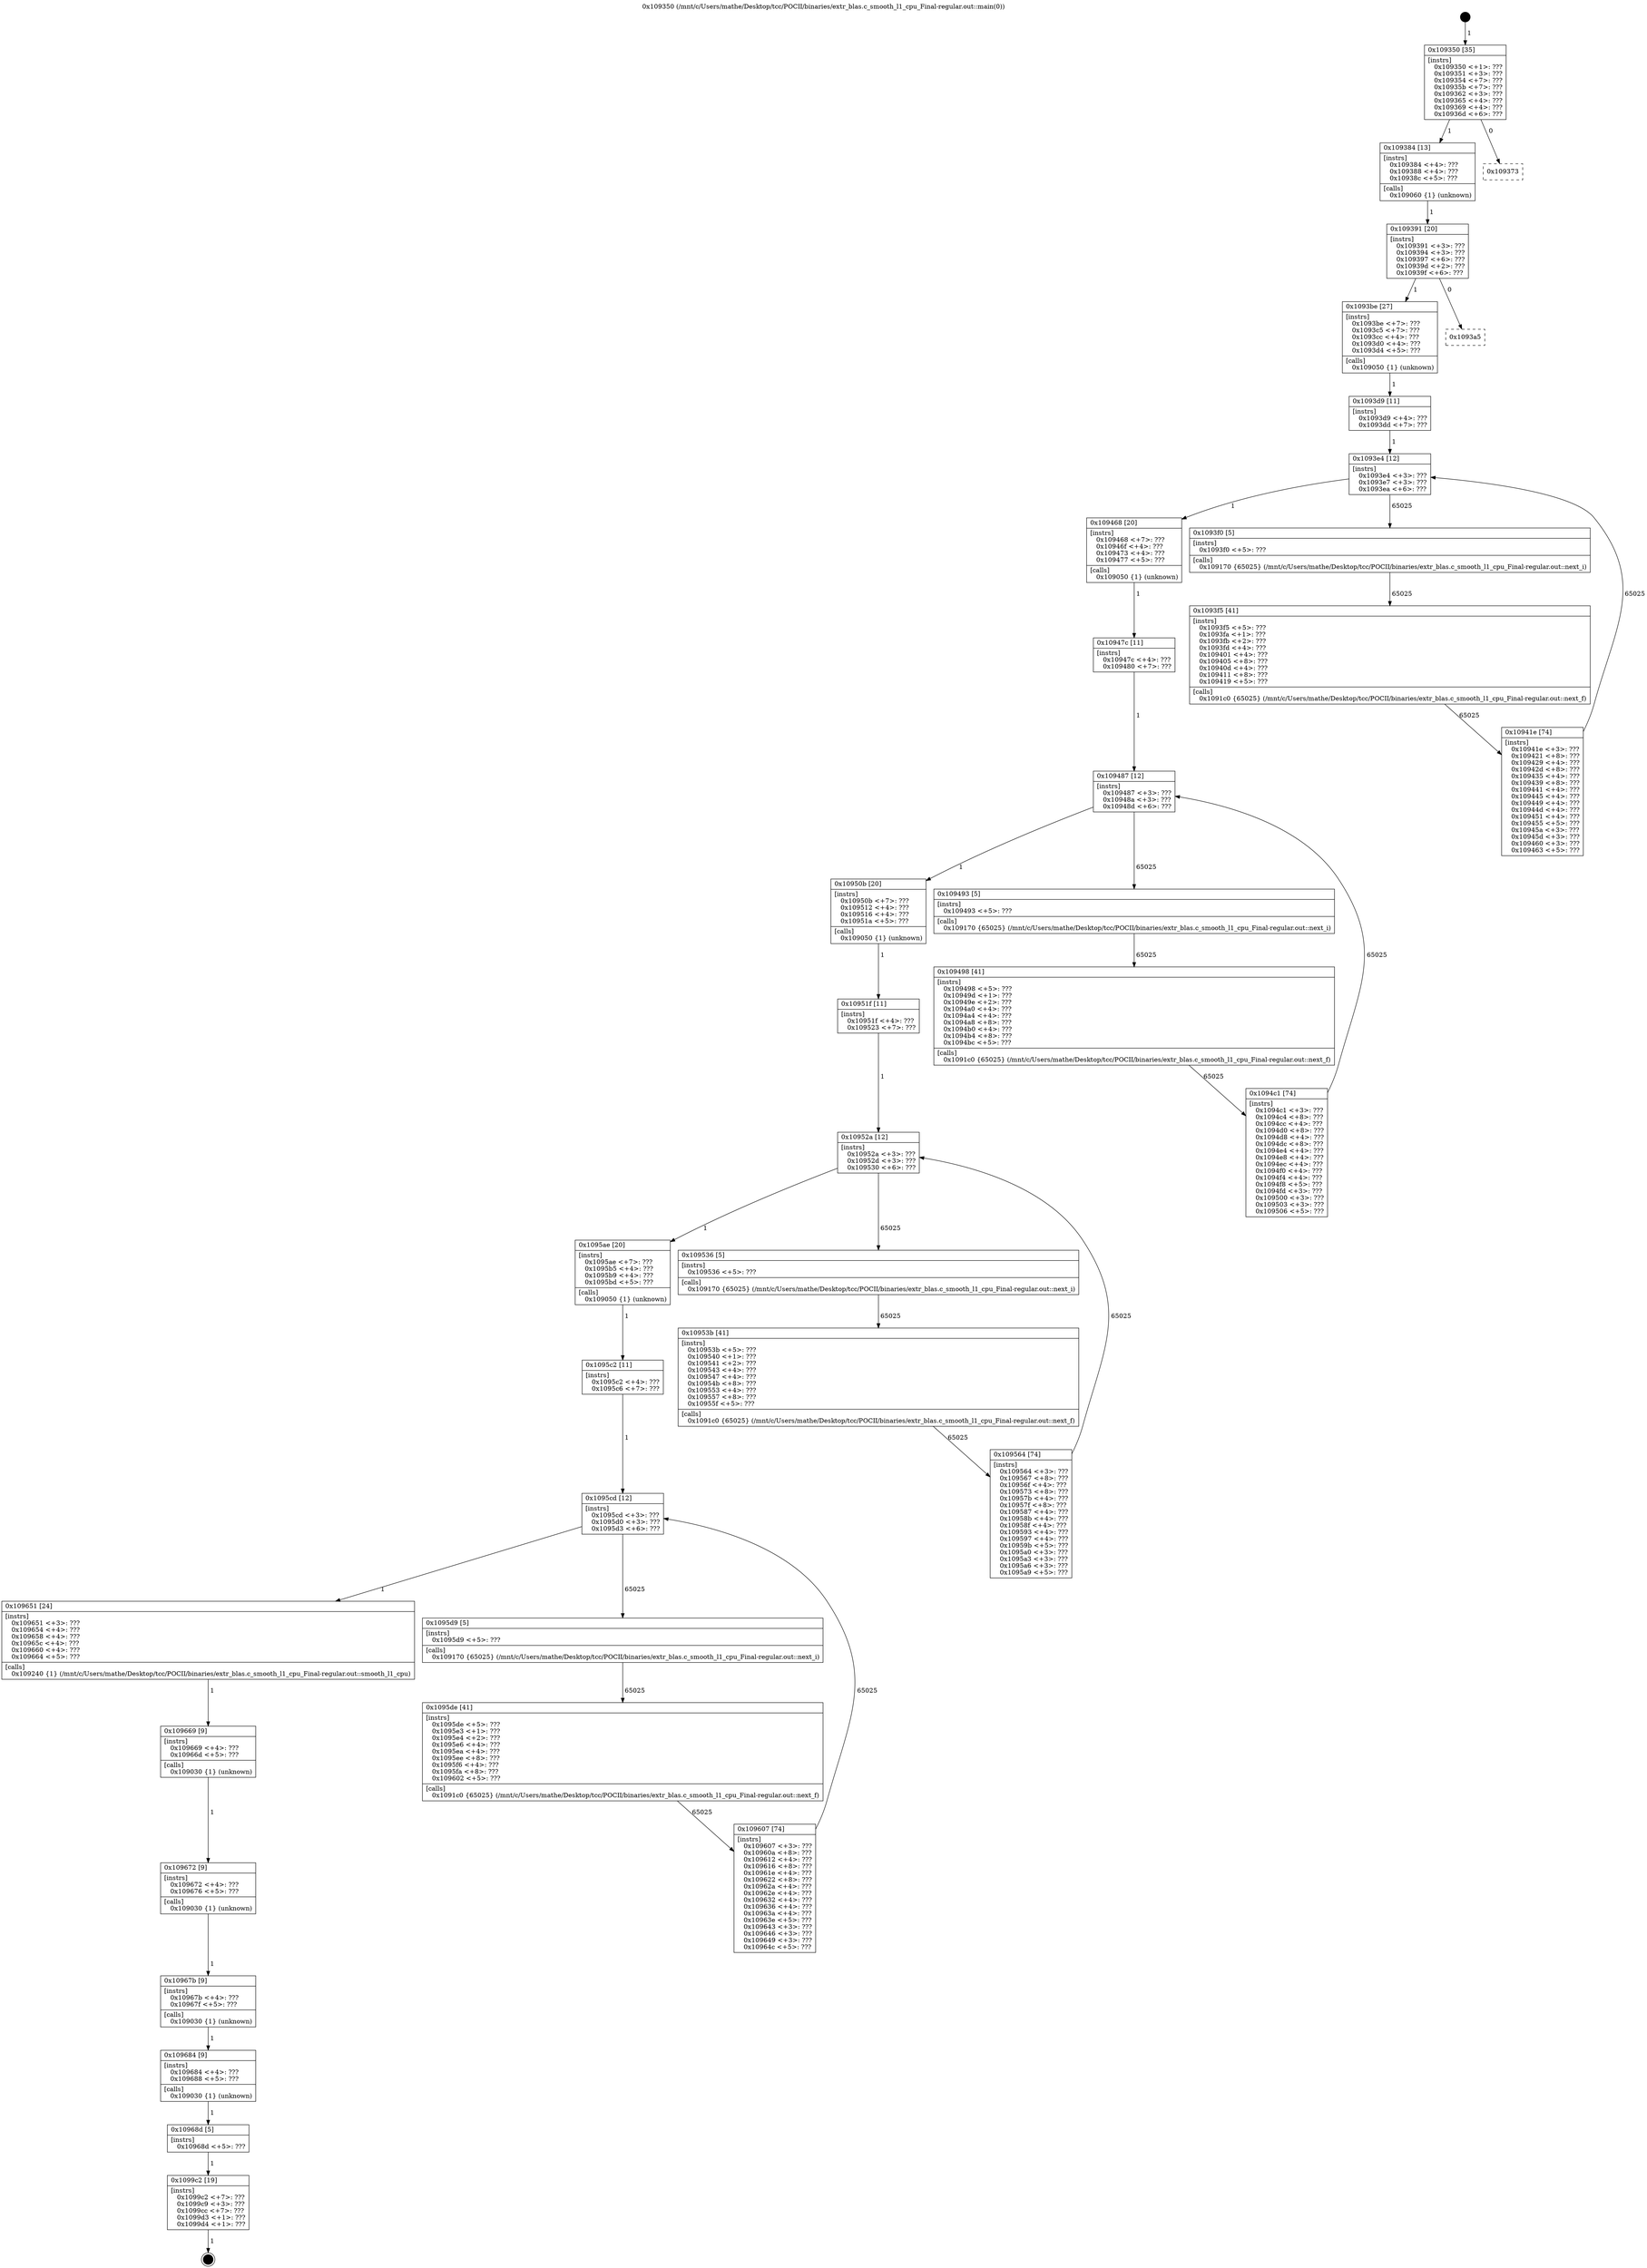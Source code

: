 digraph "0x109350" {
  label = "0x109350 (/mnt/c/Users/mathe/Desktop/tcc/POCII/binaries/extr_blas.c_smooth_l1_cpu_Final-regular.out::main(0))"
  labelloc = "t"
  node[shape=record]

  Entry [label="",width=0.3,height=0.3,shape=circle,fillcolor=black,style=filled]
  "0x109350" [label="{
     0x109350 [35]\l
     | [instrs]\l
     &nbsp;&nbsp;0x109350 \<+1\>: ???\l
     &nbsp;&nbsp;0x109351 \<+3\>: ???\l
     &nbsp;&nbsp;0x109354 \<+7\>: ???\l
     &nbsp;&nbsp;0x10935b \<+7\>: ???\l
     &nbsp;&nbsp;0x109362 \<+3\>: ???\l
     &nbsp;&nbsp;0x109365 \<+4\>: ???\l
     &nbsp;&nbsp;0x109369 \<+4\>: ???\l
     &nbsp;&nbsp;0x10936d \<+6\>: ???\l
  }"]
  "0x109384" [label="{
     0x109384 [13]\l
     | [instrs]\l
     &nbsp;&nbsp;0x109384 \<+4\>: ???\l
     &nbsp;&nbsp;0x109388 \<+4\>: ???\l
     &nbsp;&nbsp;0x10938c \<+5\>: ???\l
     | [calls]\l
     &nbsp;&nbsp;0x109060 \{1\} (unknown)\l
  }"]
  "0x109373" [label="{
     0x109373\l
  }", style=dashed]
  "0x109391" [label="{
     0x109391 [20]\l
     | [instrs]\l
     &nbsp;&nbsp;0x109391 \<+3\>: ???\l
     &nbsp;&nbsp;0x109394 \<+3\>: ???\l
     &nbsp;&nbsp;0x109397 \<+6\>: ???\l
     &nbsp;&nbsp;0x10939d \<+2\>: ???\l
     &nbsp;&nbsp;0x10939f \<+6\>: ???\l
  }"]
  "0x1093be" [label="{
     0x1093be [27]\l
     | [instrs]\l
     &nbsp;&nbsp;0x1093be \<+7\>: ???\l
     &nbsp;&nbsp;0x1093c5 \<+7\>: ???\l
     &nbsp;&nbsp;0x1093cc \<+4\>: ???\l
     &nbsp;&nbsp;0x1093d0 \<+4\>: ???\l
     &nbsp;&nbsp;0x1093d4 \<+5\>: ???\l
     | [calls]\l
     &nbsp;&nbsp;0x109050 \{1\} (unknown)\l
  }"]
  "0x1093a5" [label="{
     0x1093a5\l
  }", style=dashed]
  "0x1093e4" [label="{
     0x1093e4 [12]\l
     | [instrs]\l
     &nbsp;&nbsp;0x1093e4 \<+3\>: ???\l
     &nbsp;&nbsp;0x1093e7 \<+3\>: ???\l
     &nbsp;&nbsp;0x1093ea \<+6\>: ???\l
  }"]
  "0x109468" [label="{
     0x109468 [20]\l
     | [instrs]\l
     &nbsp;&nbsp;0x109468 \<+7\>: ???\l
     &nbsp;&nbsp;0x10946f \<+4\>: ???\l
     &nbsp;&nbsp;0x109473 \<+4\>: ???\l
     &nbsp;&nbsp;0x109477 \<+5\>: ???\l
     | [calls]\l
     &nbsp;&nbsp;0x109050 \{1\} (unknown)\l
  }"]
  "0x1093f0" [label="{
     0x1093f0 [5]\l
     | [instrs]\l
     &nbsp;&nbsp;0x1093f0 \<+5\>: ???\l
     | [calls]\l
     &nbsp;&nbsp;0x109170 \{65025\} (/mnt/c/Users/mathe/Desktop/tcc/POCII/binaries/extr_blas.c_smooth_l1_cpu_Final-regular.out::next_i)\l
  }"]
  "0x1093f5" [label="{
     0x1093f5 [41]\l
     | [instrs]\l
     &nbsp;&nbsp;0x1093f5 \<+5\>: ???\l
     &nbsp;&nbsp;0x1093fa \<+1\>: ???\l
     &nbsp;&nbsp;0x1093fb \<+2\>: ???\l
     &nbsp;&nbsp;0x1093fd \<+4\>: ???\l
     &nbsp;&nbsp;0x109401 \<+4\>: ???\l
     &nbsp;&nbsp;0x109405 \<+8\>: ???\l
     &nbsp;&nbsp;0x10940d \<+4\>: ???\l
     &nbsp;&nbsp;0x109411 \<+8\>: ???\l
     &nbsp;&nbsp;0x109419 \<+5\>: ???\l
     | [calls]\l
     &nbsp;&nbsp;0x1091c0 \{65025\} (/mnt/c/Users/mathe/Desktop/tcc/POCII/binaries/extr_blas.c_smooth_l1_cpu_Final-regular.out::next_f)\l
  }"]
  "0x10941e" [label="{
     0x10941e [74]\l
     | [instrs]\l
     &nbsp;&nbsp;0x10941e \<+3\>: ???\l
     &nbsp;&nbsp;0x109421 \<+8\>: ???\l
     &nbsp;&nbsp;0x109429 \<+4\>: ???\l
     &nbsp;&nbsp;0x10942d \<+8\>: ???\l
     &nbsp;&nbsp;0x109435 \<+4\>: ???\l
     &nbsp;&nbsp;0x109439 \<+8\>: ???\l
     &nbsp;&nbsp;0x109441 \<+4\>: ???\l
     &nbsp;&nbsp;0x109445 \<+4\>: ???\l
     &nbsp;&nbsp;0x109449 \<+4\>: ???\l
     &nbsp;&nbsp;0x10944d \<+4\>: ???\l
     &nbsp;&nbsp;0x109451 \<+4\>: ???\l
     &nbsp;&nbsp;0x109455 \<+5\>: ???\l
     &nbsp;&nbsp;0x10945a \<+3\>: ???\l
     &nbsp;&nbsp;0x10945d \<+3\>: ???\l
     &nbsp;&nbsp;0x109460 \<+3\>: ???\l
     &nbsp;&nbsp;0x109463 \<+5\>: ???\l
  }"]
  "0x1093d9" [label="{
     0x1093d9 [11]\l
     | [instrs]\l
     &nbsp;&nbsp;0x1093d9 \<+4\>: ???\l
     &nbsp;&nbsp;0x1093dd \<+7\>: ???\l
  }"]
  "0x109487" [label="{
     0x109487 [12]\l
     | [instrs]\l
     &nbsp;&nbsp;0x109487 \<+3\>: ???\l
     &nbsp;&nbsp;0x10948a \<+3\>: ???\l
     &nbsp;&nbsp;0x10948d \<+6\>: ???\l
  }"]
  "0x10950b" [label="{
     0x10950b [20]\l
     | [instrs]\l
     &nbsp;&nbsp;0x10950b \<+7\>: ???\l
     &nbsp;&nbsp;0x109512 \<+4\>: ???\l
     &nbsp;&nbsp;0x109516 \<+4\>: ???\l
     &nbsp;&nbsp;0x10951a \<+5\>: ???\l
     | [calls]\l
     &nbsp;&nbsp;0x109050 \{1\} (unknown)\l
  }"]
  "0x109493" [label="{
     0x109493 [5]\l
     | [instrs]\l
     &nbsp;&nbsp;0x109493 \<+5\>: ???\l
     | [calls]\l
     &nbsp;&nbsp;0x109170 \{65025\} (/mnt/c/Users/mathe/Desktop/tcc/POCII/binaries/extr_blas.c_smooth_l1_cpu_Final-regular.out::next_i)\l
  }"]
  "0x109498" [label="{
     0x109498 [41]\l
     | [instrs]\l
     &nbsp;&nbsp;0x109498 \<+5\>: ???\l
     &nbsp;&nbsp;0x10949d \<+1\>: ???\l
     &nbsp;&nbsp;0x10949e \<+2\>: ???\l
     &nbsp;&nbsp;0x1094a0 \<+4\>: ???\l
     &nbsp;&nbsp;0x1094a4 \<+4\>: ???\l
     &nbsp;&nbsp;0x1094a8 \<+8\>: ???\l
     &nbsp;&nbsp;0x1094b0 \<+4\>: ???\l
     &nbsp;&nbsp;0x1094b4 \<+8\>: ???\l
     &nbsp;&nbsp;0x1094bc \<+5\>: ???\l
     | [calls]\l
     &nbsp;&nbsp;0x1091c0 \{65025\} (/mnt/c/Users/mathe/Desktop/tcc/POCII/binaries/extr_blas.c_smooth_l1_cpu_Final-regular.out::next_f)\l
  }"]
  "0x1094c1" [label="{
     0x1094c1 [74]\l
     | [instrs]\l
     &nbsp;&nbsp;0x1094c1 \<+3\>: ???\l
     &nbsp;&nbsp;0x1094c4 \<+8\>: ???\l
     &nbsp;&nbsp;0x1094cc \<+4\>: ???\l
     &nbsp;&nbsp;0x1094d0 \<+8\>: ???\l
     &nbsp;&nbsp;0x1094d8 \<+4\>: ???\l
     &nbsp;&nbsp;0x1094dc \<+8\>: ???\l
     &nbsp;&nbsp;0x1094e4 \<+4\>: ???\l
     &nbsp;&nbsp;0x1094e8 \<+4\>: ???\l
     &nbsp;&nbsp;0x1094ec \<+4\>: ???\l
     &nbsp;&nbsp;0x1094f0 \<+4\>: ???\l
     &nbsp;&nbsp;0x1094f4 \<+4\>: ???\l
     &nbsp;&nbsp;0x1094f8 \<+5\>: ???\l
     &nbsp;&nbsp;0x1094fd \<+3\>: ???\l
     &nbsp;&nbsp;0x109500 \<+3\>: ???\l
     &nbsp;&nbsp;0x109503 \<+3\>: ???\l
     &nbsp;&nbsp;0x109506 \<+5\>: ???\l
  }"]
  "0x10947c" [label="{
     0x10947c [11]\l
     | [instrs]\l
     &nbsp;&nbsp;0x10947c \<+4\>: ???\l
     &nbsp;&nbsp;0x109480 \<+7\>: ???\l
  }"]
  "0x10952a" [label="{
     0x10952a [12]\l
     | [instrs]\l
     &nbsp;&nbsp;0x10952a \<+3\>: ???\l
     &nbsp;&nbsp;0x10952d \<+3\>: ???\l
     &nbsp;&nbsp;0x109530 \<+6\>: ???\l
  }"]
  "0x1095ae" [label="{
     0x1095ae [20]\l
     | [instrs]\l
     &nbsp;&nbsp;0x1095ae \<+7\>: ???\l
     &nbsp;&nbsp;0x1095b5 \<+4\>: ???\l
     &nbsp;&nbsp;0x1095b9 \<+4\>: ???\l
     &nbsp;&nbsp;0x1095bd \<+5\>: ???\l
     | [calls]\l
     &nbsp;&nbsp;0x109050 \{1\} (unknown)\l
  }"]
  "0x109536" [label="{
     0x109536 [5]\l
     | [instrs]\l
     &nbsp;&nbsp;0x109536 \<+5\>: ???\l
     | [calls]\l
     &nbsp;&nbsp;0x109170 \{65025\} (/mnt/c/Users/mathe/Desktop/tcc/POCII/binaries/extr_blas.c_smooth_l1_cpu_Final-regular.out::next_i)\l
  }"]
  "0x10953b" [label="{
     0x10953b [41]\l
     | [instrs]\l
     &nbsp;&nbsp;0x10953b \<+5\>: ???\l
     &nbsp;&nbsp;0x109540 \<+1\>: ???\l
     &nbsp;&nbsp;0x109541 \<+2\>: ???\l
     &nbsp;&nbsp;0x109543 \<+4\>: ???\l
     &nbsp;&nbsp;0x109547 \<+4\>: ???\l
     &nbsp;&nbsp;0x10954b \<+8\>: ???\l
     &nbsp;&nbsp;0x109553 \<+4\>: ???\l
     &nbsp;&nbsp;0x109557 \<+8\>: ???\l
     &nbsp;&nbsp;0x10955f \<+5\>: ???\l
     | [calls]\l
     &nbsp;&nbsp;0x1091c0 \{65025\} (/mnt/c/Users/mathe/Desktop/tcc/POCII/binaries/extr_blas.c_smooth_l1_cpu_Final-regular.out::next_f)\l
  }"]
  "0x109564" [label="{
     0x109564 [74]\l
     | [instrs]\l
     &nbsp;&nbsp;0x109564 \<+3\>: ???\l
     &nbsp;&nbsp;0x109567 \<+8\>: ???\l
     &nbsp;&nbsp;0x10956f \<+4\>: ???\l
     &nbsp;&nbsp;0x109573 \<+8\>: ???\l
     &nbsp;&nbsp;0x10957b \<+4\>: ???\l
     &nbsp;&nbsp;0x10957f \<+8\>: ???\l
     &nbsp;&nbsp;0x109587 \<+4\>: ???\l
     &nbsp;&nbsp;0x10958b \<+4\>: ???\l
     &nbsp;&nbsp;0x10958f \<+4\>: ???\l
     &nbsp;&nbsp;0x109593 \<+4\>: ???\l
     &nbsp;&nbsp;0x109597 \<+4\>: ???\l
     &nbsp;&nbsp;0x10959b \<+5\>: ???\l
     &nbsp;&nbsp;0x1095a0 \<+3\>: ???\l
     &nbsp;&nbsp;0x1095a3 \<+3\>: ???\l
     &nbsp;&nbsp;0x1095a6 \<+3\>: ???\l
     &nbsp;&nbsp;0x1095a9 \<+5\>: ???\l
  }"]
  "0x10951f" [label="{
     0x10951f [11]\l
     | [instrs]\l
     &nbsp;&nbsp;0x10951f \<+4\>: ???\l
     &nbsp;&nbsp;0x109523 \<+7\>: ???\l
  }"]
  "0x1095cd" [label="{
     0x1095cd [12]\l
     | [instrs]\l
     &nbsp;&nbsp;0x1095cd \<+3\>: ???\l
     &nbsp;&nbsp;0x1095d0 \<+3\>: ???\l
     &nbsp;&nbsp;0x1095d3 \<+6\>: ???\l
  }"]
  "0x109651" [label="{
     0x109651 [24]\l
     | [instrs]\l
     &nbsp;&nbsp;0x109651 \<+3\>: ???\l
     &nbsp;&nbsp;0x109654 \<+4\>: ???\l
     &nbsp;&nbsp;0x109658 \<+4\>: ???\l
     &nbsp;&nbsp;0x10965c \<+4\>: ???\l
     &nbsp;&nbsp;0x109660 \<+4\>: ???\l
     &nbsp;&nbsp;0x109664 \<+5\>: ???\l
     | [calls]\l
     &nbsp;&nbsp;0x109240 \{1\} (/mnt/c/Users/mathe/Desktop/tcc/POCII/binaries/extr_blas.c_smooth_l1_cpu_Final-regular.out::smooth_l1_cpu)\l
  }"]
  "0x1095d9" [label="{
     0x1095d9 [5]\l
     | [instrs]\l
     &nbsp;&nbsp;0x1095d9 \<+5\>: ???\l
     | [calls]\l
     &nbsp;&nbsp;0x109170 \{65025\} (/mnt/c/Users/mathe/Desktop/tcc/POCII/binaries/extr_blas.c_smooth_l1_cpu_Final-regular.out::next_i)\l
  }"]
  "0x1095de" [label="{
     0x1095de [41]\l
     | [instrs]\l
     &nbsp;&nbsp;0x1095de \<+5\>: ???\l
     &nbsp;&nbsp;0x1095e3 \<+1\>: ???\l
     &nbsp;&nbsp;0x1095e4 \<+2\>: ???\l
     &nbsp;&nbsp;0x1095e6 \<+4\>: ???\l
     &nbsp;&nbsp;0x1095ea \<+4\>: ???\l
     &nbsp;&nbsp;0x1095ee \<+8\>: ???\l
     &nbsp;&nbsp;0x1095f6 \<+4\>: ???\l
     &nbsp;&nbsp;0x1095fa \<+8\>: ???\l
     &nbsp;&nbsp;0x109602 \<+5\>: ???\l
     | [calls]\l
     &nbsp;&nbsp;0x1091c0 \{65025\} (/mnt/c/Users/mathe/Desktop/tcc/POCII/binaries/extr_blas.c_smooth_l1_cpu_Final-regular.out::next_f)\l
  }"]
  "0x109607" [label="{
     0x109607 [74]\l
     | [instrs]\l
     &nbsp;&nbsp;0x109607 \<+3\>: ???\l
     &nbsp;&nbsp;0x10960a \<+8\>: ???\l
     &nbsp;&nbsp;0x109612 \<+4\>: ???\l
     &nbsp;&nbsp;0x109616 \<+8\>: ???\l
     &nbsp;&nbsp;0x10961e \<+4\>: ???\l
     &nbsp;&nbsp;0x109622 \<+8\>: ???\l
     &nbsp;&nbsp;0x10962a \<+4\>: ???\l
     &nbsp;&nbsp;0x10962e \<+4\>: ???\l
     &nbsp;&nbsp;0x109632 \<+4\>: ???\l
     &nbsp;&nbsp;0x109636 \<+4\>: ???\l
     &nbsp;&nbsp;0x10963a \<+4\>: ???\l
     &nbsp;&nbsp;0x10963e \<+5\>: ???\l
     &nbsp;&nbsp;0x109643 \<+3\>: ???\l
     &nbsp;&nbsp;0x109646 \<+3\>: ???\l
     &nbsp;&nbsp;0x109649 \<+3\>: ???\l
     &nbsp;&nbsp;0x10964c \<+5\>: ???\l
  }"]
  "0x1095c2" [label="{
     0x1095c2 [11]\l
     | [instrs]\l
     &nbsp;&nbsp;0x1095c2 \<+4\>: ???\l
     &nbsp;&nbsp;0x1095c6 \<+7\>: ???\l
  }"]
  "0x109669" [label="{
     0x109669 [9]\l
     | [instrs]\l
     &nbsp;&nbsp;0x109669 \<+4\>: ???\l
     &nbsp;&nbsp;0x10966d \<+5\>: ???\l
     | [calls]\l
     &nbsp;&nbsp;0x109030 \{1\} (unknown)\l
  }"]
  "0x109672" [label="{
     0x109672 [9]\l
     | [instrs]\l
     &nbsp;&nbsp;0x109672 \<+4\>: ???\l
     &nbsp;&nbsp;0x109676 \<+5\>: ???\l
     | [calls]\l
     &nbsp;&nbsp;0x109030 \{1\} (unknown)\l
  }"]
  "0x10967b" [label="{
     0x10967b [9]\l
     | [instrs]\l
     &nbsp;&nbsp;0x10967b \<+4\>: ???\l
     &nbsp;&nbsp;0x10967f \<+5\>: ???\l
     | [calls]\l
     &nbsp;&nbsp;0x109030 \{1\} (unknown)\l
  }"]
  "0x109684" [label="{
     0x109684 [9]\l
     | [instrs]\l
     &nbsp;&nbsp;0x109684 \<+4\>: ???\l
     &nbsp;&nbsp;0x109688 \<+5\>: ???\l
     | [calls]\l
     &nbsp;&nbsp;0x109030 \{1\} (unknown)\l
  }"]
  "0x10968d" [label="{
     0x10968d [5]\l
     | [instrs]\l
     &nbsp;&nbsp;0x10968d \<+5\>: ???\l
  }"]
  "0x1099c2" [label="{
     0x1099c2 [19]\l
     | [instrs]\l
     &nbsp;&nbsp;0x1099c2 \<+7\>: ???\l
     &nbsp;&nbsp;0x1099c9 \<+3\>: ???\l
     &nbsp;&nbsp;0x1099cc \<+7\>: ???\l
     &nbsp;&nbsp;0x1099d3 \<+1\>: ???\l
     &nbsp;&nbsp;0x1099d4 \<+1\>: ???\l
  }"]
  Exit [label="",width=0.3,height=0.3,shape=circle,fillcolor=black,style=filled,peripheries=2]
  Entry -> "0x109350" [label=" 1"]
  "0x109350" -> "0x109384" [label=" 1"]
  "0x109350" -> "0x109373" [label=" 0"]
  "0x109384" -> "0x109391" [label=" 1"]
  "0x109391" -> "0x1093be" [label=" 1"]
  "0x109391" -> "0x1093a5" [label=" 0"]
  "0x1093be" -> "0x1093d9" [label=" 1"]
  "0x1093e4" -> "0x109468" [label=" 1"]
  "0x1093e4" -> "0x1093f0" [label=" 65025"]
  "0x1093f0" -> "0x1093f5" [label=" 65025"]
  "0x1093f5" -> "0x10941e" [label=" 65025"]
  "0x1093d9" -> "0x1093e4" [label=" 1"]
  "0x10941e" -> "0x1093e4" [label=" 65025"]
  "0x109468" -> "0x10947c" [label=" 1"]
  "0x109487" -> "0x10950b" [label=" 1"]
  "0x109487" -> "0x109493" [label=" 65025"]
  "0x109493" -> "0x109498" [label=" 65025"]
  "0x109498" -> "0x1094c1" [label=" 65025"]
  "0x10947c" -> "0x109487" [label=" 1"]
  "0x1094c1" -> "0x109487" [label=" 65025"]
  "0x10950b" -> "0x10951f" [label=" 1"]
  "0x10952a" -> "0x1095ae" [label=" 1"]
  "0x10952a" -> "0x109536" [label=" 65025"]
  "0x109536" -> "0x10953b" [label=" 65025"]
  "0x10953b" -> "0x109564" [label=" 65025"]
  "0x10951f" -> "0x10952a" [label=" 1"]
  "0x109564" -> "0x10952a" [label=" 65025"]
  "0x1095ae" -> "0x1095c2" [label=" 1"]
  "0x1095cd" -> "0x109651" [label=" 1"]
  "0x1095cd" -> "0x1095d9" [label=" 65025"]
  "0x1095d9" -> "0x1095de" [label=" 65025"]
  "0x1095de" -> "0x109607" [label=" 65025"]
  "0x1095c2" -> "0x1095cd" [label=" 1"]
  "0x109607" -> "0x1095cd" [label=" 65025"]
  "0x109651" -> "0x109669" [label=" 1"]
  "0x109669" -> "0x109672" [label=" 1"]
  "0x109672" -> "0x10967b" [label=" 1"]
  "0x10967b" -> "0x109684" [label=" 1"]
  "0x109684" -> "0x10968d" [label=" 1"]
  "0x10968d" -> "0x1099c2" [label=" 1"]
  "0x1099c2" -> Exit [label=" 1"]
}
